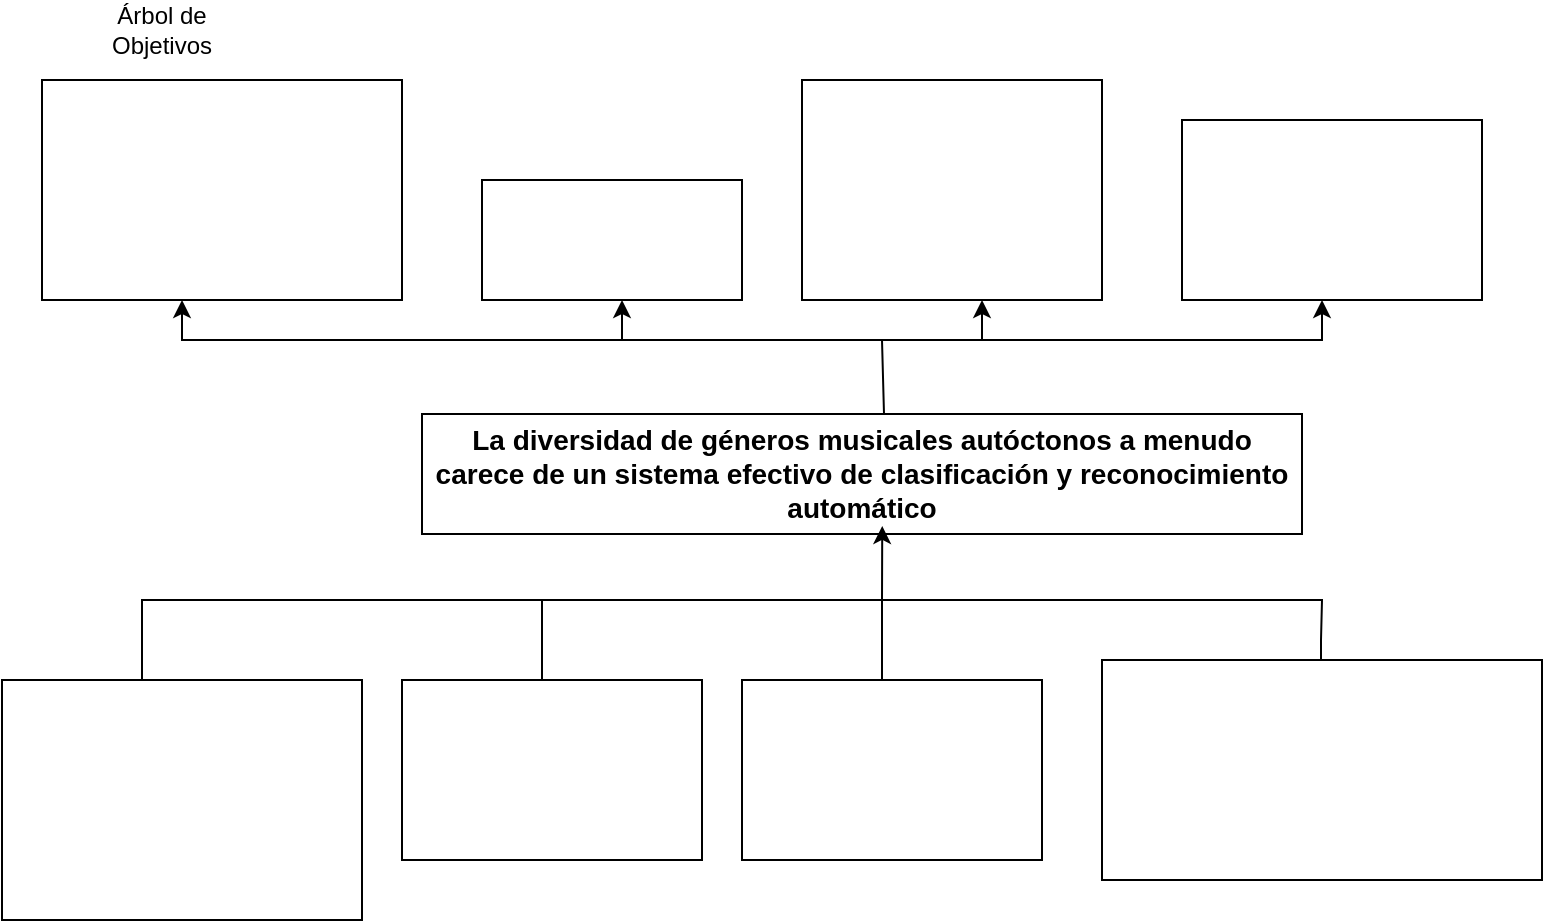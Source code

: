 <mxfile version="22.1.1" type="github">
  <diagram name="Página-1" id="cV-IPnAX19XSvIz9y4ja">
    <mxGraphModel dx="880" dy="478" grid="1" gridSize="10" guides="1" tooltips="1" connect="1" arrows="1" fold="1" page="1" pageScale="1" pageWidth="827" pageHeight="1169" math="0" shadow="0">
      <root>
        <mxCell id="0" />
        <mxCell id="1" parent="0" />
        <mxCell id="LB9BrMyd9C4SIpnUd5Zn-1" value="&lt;b style=&quot;font-size: 14px;&quot;&gt;La&amp;nbsp;diversidad de géneros musicales autóctonos a menudo carece de un sistema&amp;nbsp;efectivo de clasificación y reconocimiento automático&lt;/b&gt;" style="rounded=0;whiteSpace=wrap;html=1;align=center;" vertex="1" parent="1">
          <mxGeometry x="240" y="217" width="440" height="60" as="geometry" />
        </mxCell>
        <mxCell id="LB9BrMyd9C4SIpnUd5Zn-2" value="" style="rounded=0;whiteSpace=wrap;html=1;" vertex="1" parent="1">
          <mxGeometry x="30" y="350" width="180" height="120" as="geometry" />
        </mxCell>
        <mxCell id="LB9BrMyd9C4SIpnUd5Zn-3" value="" style="rounded=0;whiteSpace=wrap;html=1;" vertex="1" parent="1">
          <mxGeometry x="50" y="50" width="180" height="110" as="geometry" />
        </mxCell>
        <mxCell id="LB9BrMyd9C4SIpnUd5Zn-4" value="" style="rounded=0;whiteSpace=wrap;html=1;" vertex="1" parent="1">
          <mxGeometry x="230" y="350" width="150" height="90" as="geometry" />
        </mxCell>
        <mxCell id="LB9BrMyd9C4SIpnUd5Zn-5" value="" style="rounded=0;whiteSpace=wrap;html=1;" vertex="1" parent="1">
          <mxGeometry x="270" y="100" width="130" height="60" as="geometry" />
        </mxCell>
        <mxCell id="LB9BrMyd9C4SIpnUd5Zn-6" value="" style="rounded=0;whiteSpace=wrap;html=1;" vertex="1" parent="1">
          <mxGeometry x="400" y="350" width="150" height="90" as="geometry" />
        </mxCell>
        <mxCell id="LB9BrMyd9C4SIpnUd5Zn-7" value="" style="rounded=0;whiteSpace=wrap;html=1;" vertex="1" parent="1">
          <mxGeometry x="430" y="50" width="150" height="110" as="geometry" />
        </mxCell>
        <mxCell id="LB9BrMyd9C4SIpnUd5Zn-8" value="" style="rounded=0;whiteSpace=wrap;html=1;" vertex="1" parent="1">
          <mxGeometry x="580" y="340" width="220" height="110" as="geometry" />
        </mxCell>
        <mxCell id="LB9BrMyd9C4SIpnUd5Zn-9" value="&lt;font style=&quot;font-size: 12px;&quot;&gt;&lt;br&gt;&lt;/font&gt;" style="rounded=0;whiteSpace=wrap;html=1;" vertex="1" parent="1">
          <mxGeometry x="620" y="70" width="150" height="90" as="geometry" />
        </mxCell>
        <mxCell id="LB9BrMyd9C4SIpnUd5Zn-10" value="" style="endArrow=classic;html=1;rounded=0;entryX=0.523;entryY=0.933;entryDx=0;entryDy=0;entryPerimeter=0;" edge="1" parent="1" target="LB9BrMyd9C4SIpnUd5Zn-1">
          <mxGeometry width="50" height="50" relative="1" as="geometry">
            <mxPoint x="100" y="350" as="sourcePoint" />
            <mxPoint x="420" y="310" as="targetPoint" />
            <Array as="points">
              <mxPoint x="100" y="310" />
              <mxPoint x="470" y="310" />
            </Array>
          </mxGeometry>
        </mxCell>
        <mxCell id="LB9BrMyd9C4SIpnUd5Zn-11" value="" style="endArrow=none;html=1;rounded=0;" edge="1" parent="1">
          <mxGeometry width="50" height="50" relative="1" as="geometry">
            <mxPoint x="300" y="350" as="sourcePoint" />
            <mxPoint x="300" y="310" as="targetPoint" />
          </mxGeometry>
        </mxCell>
        <mxCell id="LB9BrMyd9C4SIpnUd5Zn-12" value="" style="endArrow=none;html=1;rounded=0;" edge="1" parent="1">
          <mxGeometry width="50" height="50" relative="1" as="geometry">
            <mxPoint x="470" y="350" as="sourcePoint" />
            <mxPoint x="470" y="310" as="targetPoint" />
            <Array as="points">
              <mxPoint x="470" y="340" />
            </Array>
          </mxGeometry>
        </mxCell>
        <mxCell id="LB9BrMyd9C4SIpnUd5Zn-13" value="" style="endArrow=none;html=1;rounded=0;" edge="1" parent="1">
          <mxGeometry width="50" height="50" relative="1" as="geometry">
            <mxPoint x="689.5" y="340" as="sourcePoint" />
            <mxPoint x="470" y="310" as="targetPoint" />
            <Array as="points">
              <mxPoint x="689.5" y="330" />
              <mxPoint x="690" y="310" />
            </Array>
          </mxGeometry>
        </mxCell>
        <mxCell id="LB9BrMyd9C4SIpnUd5Zn-14" value="" style="endArrow=classic;html=1;rounded=0;exitX=0.525;exitY=0;exitDx=0;exitDy=0;exitPerimeter=0;" edge="1" parent="1" source="LB9BrMyd9C4SIpnUd5Zn-1">
          <mxGeometry width="50" height="50" relative="1" as="geometry">
            <mxPoint x="350" y="217" as="sourcePoint" />
            <mxPoint x="690" y="160" as="targetPoint" />
            <Array as="points">
              <mxPoint x="470" y="180" />
              <mxPoint x="690" y="180" />
              <mxPoint x="690" y="160" />
            </Array>
          </mxGeometry>
        </mxCell>
        <mxCell id="LB9BrMyd9C4SIpnUd5Zn-15" value="" style="endArrow=classic;html=1;rounded=0;" edge="1" parent="1">
          <mxGeometry width="50" height="50" relative="1" as="geometry">
            <mxPoint x="520" y="180" as="sourcePoint" />
            <mxPoint x="520" y="160" as="targetPoint" />
            <Array as="points">
              <mxPoint x="520" y="180" />
              <mxPoint x="520" y="160" />
            </Array>
          </mxGeometry>
        </mxCell>
        <mxCell id="LB9BrMyd9C4SIpnUd5Zn-16" value="" style="endArrow=classic;html=1;rounded=0;" edge="1" parent="1">
          <mxGeometry width="50" height="50" relative="1" as="geometry">
            <mxPoint x="470" y="180" as="sourcePoint" />
            <mxPoint x="340" y="160" as="targetPoint" />
            <Array as="points">
              <mxPoint x="340" y="180" />
            </Array>
          </mxGeometry>
        </mxCell>
        <mxCell id="LB9BrMyd9C4SIpnUd5Zn-17" value="" style="endArrow=classic;html=1;rounded=0;" edge="1" parent="1">
          <mxGeometry width="50" height="50" relative="1" as="geometry">
            <mxPoint x="340" y="180" as="sourcePoint" />
            <mxPoint x="120" y="160" as="targetPoint" />
            <Array as="points">
              <mxPoint x="120" y="180" />
            </Array>
          </mxGeometry>
        </mxCell>
        <mxCell id="LB9BrMyd9C4SIpnUd5Zn-18" value="Árbol de Objetivos" style="text;html=1;strokeColor=none;fillColor=none;align=center;verticalAlign=middle;whiteSpace=wrap;rounded=0;" vertex="1" parent="1">
          <mxGeometry x="80" y="10" width="60" height="30" as="geometry" />
        </mxCell>
      </root>
    </mxGraphModel>
  </diagram>
</mxfile>
